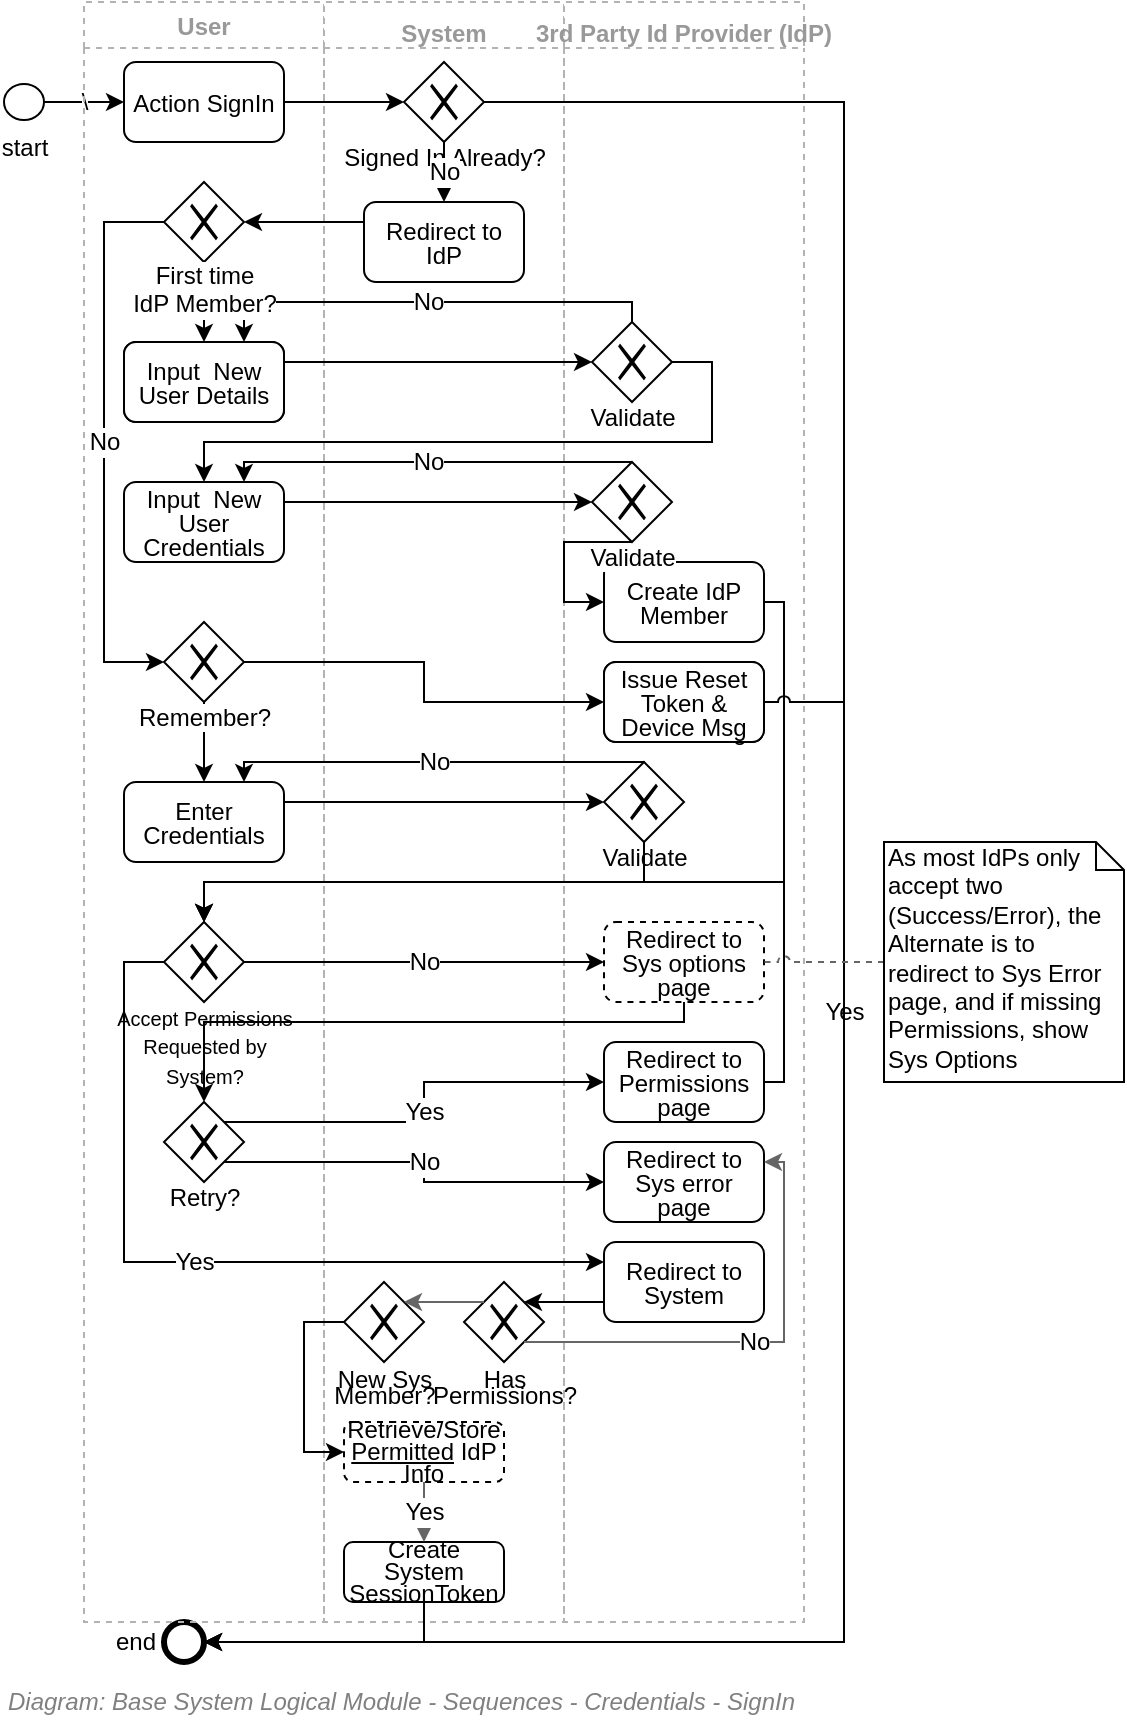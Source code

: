 <mxfile compressed="false" version="18.0.8" type="google">
  <diagram id="KdnCMIIGtqhUIMar-mkD" name="Sequence/System Logical Module/Credentials/SignIn">
    <mxGraphModel grid="1" page="1" gridSize="10" guides="1" tooltips="1" connect="1" arrows="1" fold="1" pageScale="1" pageWidth="827" pageHeight="1169" math="0" shadow="0">
      <root>
        <mxCell id="fir-WizANqRblT44jurp-0" />
        <mxCell id="fir-WizANqRblT44jurp-4" value="Diagram/BPMN" parent="fir-WizANqRblT44jurp-0" />
        <mxCell id="Oj6QqCunI4aw5Zhw3vnf-0" value="\" style="edgeStyle=orthogonalEdgeStyle;rounded=0;jumpStyle=arc;orthogonalLoop=1;jettySize=auto;html=1;entryX=0;entryY=0.5;entryDx=0;entryDy=0;fontSize=12;" edge="1" parent="fir-WizANqRblT44jurp-4" source="Oj6QqCunI4aw5Zhw3vnf-1" target="Oj6QqCunI4aw5Zhw3vnf-4">
          <mxGeometry relative="1" as="geometry">
            <Array as="points" />
          </mxGeometry>
        </mxCell>
        <mxCell id="Oj6QqCunI4aw5Zhw3vnf-1" value="start" style="shape=mxgraph.bpmn.shape;html=1;verticalLabelPosition=bottom;labelBackgroundColor=#ffffff;verticalAlign=top;align=center;perimeter=ellipsePerimeter;outlineConnect=0;outline=standard;symbol=general;fontSize=12;" vertex="1" parent="fir-WizANqRblT44jurp-4">
          <mxGeometry x="120" y="221" width="20" height="18" as="geometry" />
        </mxCell>
        <mxCell id="Oj6QqCunI4aw5Zhw3vnf-2" value="end" style="shape=mxgraph.bpmn.shape;html=1;verticalLabelPosition=middle;labelBackgroundColor=#ffffff;verticalAlign=middle;align=right;perimeter=ellipsePerimeter;outlineConnect=0;outline=end;symbol=general;fontSize=12;labelPosition=left;spacing=5;" vertex="1" parent="fir-WizANqRblT44jurp-4">
          <mxGeometry x="200" y="990" width="20" height="20" as="geometry" />
        </mxCell>
        <mxCell id="Oj6QqCunI4aw5Zhw3vnf-3" value="User" style="swimlane;fontSize=12;fontColor=#999999;strokeColor=#B3B3B3;dashed=1;expand=1;collapsible=0;" vertex="1" parent="fir-WizANqRblT44jurp-4">
          <mxGeometry x="160" y="180" width="120" height="810" as="geometry">
            <mxRectangle x="40" y="90" width="160" height="23" as="alternateBounds" />
          </mxGeometry>
        </mxCell>
        <mxCell id="Oj6QqCunI4aw5Zhw3vnf-4" value="&lt;p style=&quot;line-height: 100%; font-size: 12px;&quot;&gt;Action SignIn&lt;/p&gt;" style="shape=ext;rounded=1;html=1;whiteSpace=wrap;fontSize=12;" vertex="1" parent="Oj6QqCunI4aw5Zhw3vnf-3">
          <mxGeometry x="20" y="30" width="80" height="40" as="geometry" />
        </mxCell>
        <mxCell id="ivu_eYGlAMVPZVmaV1m3-8" value="Input&amp;nbsp; New User Details" style="shape=ext;rounded=1;html=1;whiteSpace=wrap;fontSize=12;" vertex="1" parent="Oj6QqCunI4aw5Zhw3vnf-3">
          <mxGeometry x="20" y="170" width="80" height="40" as="geometry" />
        </mxCell>
        <mxCell id="ivu_eYGlAMVPZVmaV1m3-15" value="&lt;p style=&quot;line-height: 100%; font-size: 12px;&quot;&gt;Input&amp;nbsp; New User Credentials&lt;/p&gt;" style="shape=ext;rounded=1;html=1;whiteSpace=wrap;fontSize=12;" vertex="1" parent="Oj6QqCunI4aw5Zhw3vnf-3">
          <mxGeometry x="20" y="240" width="80" height="40" as="geometry" />
        </mxCell>
        <mxCell id="ivu_eYGlAMVPZVmaV1m3-23" value="&lt;p style=&quot;line-height: 100%; font-size: 12px;&quot;&gt;Enter Credentials&lt;/p&gt;" style="shape=ext;rounded=1;html=1;whiteSpace=wrap;fontSize=12;" vertex="1" parent="Oj6QqCunI4aw5Zhw3vnf-3">
          <mxGeometry x="20" y="390" width="80" height="40" as="geometry" />
        </mxCell>
        <mxCell id="ivu_eYGlAMVPZVmaV1m3-13" value="&lt;font style=&quot;font-size: 10px&quot;&gt;Accept Permissions &lt;br&gt;Requested by&lt;br&gt;System?&lt;/font&gt;" style="shape=mxgraph.bpmn.shape;html=1;verticalLabelPosition=bottom;labelBackgroundColor=#ffffff;verticalAlign=top;align=center;perimeter=rhombusPerimeter;background=gateway;outlineConnect=0;outline=none;symbol=exclusiveGw;fontSize=12;spacing=-4;" vertex="1" parent="Oj6QqCunI4aw5Zhw3vnf-3">
          <mxGeometry x="40" y="460" width="40" height="40" as="geometry" />
        </mxCell>
        <mxCell id="ivu_eYGlAMVPZVmaV1m3-31" value="Retry?" style="shape=mxgraph.bpmn.shape;html=1;verticalLabelPosition=bottom;labelBackgroundColor=#ffffff;verticalAlign=top;align=center;perimeter=rhombusPerimeter;background=gateway;outlineConnect=0;outline=none;symbol=exclusiveGw;fontSize=12;spacing=-4;fillColor=#ffffff;" vertex="1" parent="Oj6QqCunI4aw5Zhw3vnf-3">
          <mxGeometry x="40" y="550" width="40" height="40" as="geometry" />
        </mxCell>
        <mxCell id="ivu_eYGlAMVPZVmaV1m3-9" style="edgeStyle=orthogonalEdgeStyle;rounded=0;orthogonalLoop=1;jettySize=auto;html=1;entryX=0.5;entryY=0;entryDx=0;entryDy=0;fontSize=12;" edge="1" parent="Oj6QqCunI4aw5Zhw3vnf-3" target="ivu_eYGlAMVPZVmaV1m3-8">
          <mxGeometry relative="1" as="geometry">
            <mxPoint x="60" y="150" as="sourcePoint" />
          </mxGeometry>
        </mxCell>
        <mxCell id="ivu_eYGlAMVPZVmaV1m3-54" style="edgeStyle=orthogonalEdgeStyle;rounded=0;orthogonalLoop=1;jettySize=auto;html=1;entryX=0.5;entryY=0;entryDx=0;entryDy=0;fontSize=12;" edge="1" parent="Oj6QqCunI4aw5Zhw3vnf-3" source="ivu_eYGlAMVPZVmaV1m3-51" target="ivu_eYGlAMVPZVmaV1m3-23">
          <mxGeometry relative="1" as="geometry" />
        </mxCell>
        <mxCell id="ivu_eYGlAMVPZVmaV1m3-51" value="Remember?" style="shape=mxgraph.bpmn.shape;html=1;verticalLabelPosition=bottom;labelBackgroundColor=#ffffff;verticalAlign=top;align=center;perimeter=rhombusPerimeter;background=gateway;outlineConnect=0;outline=none;symbol=exclusiveGw;fontSize=12;spacing=-4;" vertex="1" parent="Oj6QqCunI4aw5Zhw3vnf-3">
          <mxGeometry x="40" y="310" width="40" height="40" as="geometry" />
        </mxCell>
        <mxCell id="ivu_eYGlAMVPZVmaV1m3-86" value="&lt;p style=&quot;line-height: 100%; font-size: 12px;&quot;&gt;Input&amp;nbsp; New User Details&lt;/p&gt;" style="shape=ext;rounded=1;html=1;whiteSpace=wrap;fontSize=12;" vertex="1" parent="Oj6QqCunI4aw5Zhw3vnf-3">
          <mxGeometry x="20" y="170" width="80" height="40" as="geometry" />
        </mxCell>
        <mxCell id="Oj6QqCunI4aw5Zhw3vnf-7" value="System" style="swimlane;fontSize=12;fontColor=#999999;strokeColor=#B3B3B3;dashed=1;expand=1;collapsible=0;spacing=3;spacingTop=7;labelPosition=center;verticalLabelPosition=middle;align=center;verticalAlign=middle;" vertex="1" parent="fir-WizANqRblT44jurp-4">
          <mxGeometry x="280" y="180" width="120" height="810" as="geometry">
            <mxRectangle x="200" y="90" width="100" height="23" as="alternateBounds" />
          </mxGeometry>
        </mxCell>
        <mxCell id="Oj6QqCunI4aw5Zhw3vnf-6" value="Signed In Already?" style="shape=mxgraph.bpmn.shape;html=1;verticalLabelPosition=bottom;labelBackgroundColor=#ffffff;verticalAlign=top;align=center;perimeter=rhombusPerimeter;background=gateway;outlineConnect=0;outline=none;symbol=exclusiveGw;fontSize=12;spacing=-4;" vertex="1" parent="Oj6QqCunI4aw5Zhw3vnf-7">
          <mxGeometry x="40" y="30" width="40" height="40" as="geometry" />
        </mxCell>
        <mxCell id="ivu_eYGlAMVPZVmaV1m3-6" value="&lt;p style=&quot;line-height: 100%; font-size: 12px;&quot;&gt;Redirect to IdP&lt;/p&gt;" style="shape=ext;rounded=1;html=1;whiteSpace=wrap;fontSize=12;" vertex="1" parent="Oj6QqCunI4aw5Zhw3vnf-7">
          <mxGeometry x="20" y="100" width="80" height="40" as="geometry" />
        </mxCell>
        <mxCell id="ivu_eYGlAMVPZVmaV1m3-3" value="No" style="edgeStyle=orthogonalEdgeStyle;rounded=0;orthogonalLoop=1;jettySize=auto;html=1;entryX=0.5;entryY=0;entryDx=0;entryDy=0;exitX=0.5;exitY=1;exitDx=0;exitDy=0;fontSize=12;" edge="1" parent="Oj6QqCunI4aw5Zhw3vnf-7" source="Oj6QqCunI4aw5Zhw3vnf-6" target="ivu_eYGlAMVPZVmaV1m3-6">
          <mxGeometry relative="1" as="geometry">
            <Array as="points">
              <mxPoint x="60" y="90" />
              <mxPoint x="60" y="90" />
            </Array>
          </mxGeometry>
        </mxCell>
        <mxCell id="ivu_eYGlAMVPZVmaV1m3-65" value="&lt;p style=&quot;line-height: 70%; font-size: 12px;&quot;&gt;New Sys &lt;br style=&quot;font-size: 12px;&quot;&gt;Member?&lt;/p&gt;" style="shape=mxgraph.bpmn.shape;html=1;verticalLabelPosition=bottom;labelBackgroundColor=none;verticalAlign=top;align=center;perimeter=rhombusPerimeter;background=gateway;outlineConnect=0;outline=none;symbol=exclusiveGw;fontSize=12;spacing=-12;" vertex="1" parent="Oj6QqCunI4aw5Zhw3vnf-7">
          <mxGeometry x="10" y="640" width="40" height="40" as="geometry" />
        </mxCell>
        <mxCell id="ivu_eYGlAMVPZVmaV1m3-62" value="&lt;p style=&quot;line-height: 70%; font-size: 12px;&quot;&gt;Has&lt;br style=&quot;font-size: 12px;&quot;&gt;Permissions?&lt;/p&gt;" style="shape=mxgraph.bpmn.shape;html=1;verticalLabelPosition=bottom;labelBackgroundColor=none;verticalAlign=top;align=center;perimeter=rhombusPerimeter;background=gateway;outlineConnect=0;outline=none;symbol=exclusiveGw;fontSize=12;spacing=-12;labelPosition=center;" vertex="1" parent="Oj6QqCunI4aw5Zhw3vnf-7">
          <mxGeometry x="70" y="640" width="40" height="40" as="geometry" />
        </mxCell>
        <mxCell id="ivu_eYGlAMVPZVmaV1m3-68" style="edgeStyle=orthogonalEdgeStyle;rounded=0;jumpStyle=arc;orthogonalLoop=1;jettySize=auto;html=1;entryX=0.75;entryY=0.25;entryDx=0;entryDy=0;endArrow=classic;endFill=1;strokeColor=#666666;exitX=0.25;exitY=0.25;exitDx=0;exitDy=0;exitPerimeter=0;entryPerimeter=0;fontSize=12;" edge="1" parent="Oj6QqCunI4aw5Zhw3vnf-7" source="ivu_eYGlAMVPZVmaV1m3-62" target="ivu_eYGlAMVPZVmaV1m3-65">
          <mxGeometry relative="1" as="geometry">
            <Array as="points" />
          </mxGeometry>
        </mxCell>
        <mxCell id="ivu_eYGlAMVPZVmaV1m3-44" value="&lt;p style=&quot;line-height: 90%; font-size: 12px;&quot;&gt;Retrieve/Store &lt;u style=&quot;font-size: 12px;&quot;&gt;Permitted&lt;/u&gt; IdP Info&lt;/p&gt;" style="shape=ext;rounded=1;html=1;whiteSpace=wrap;fontSize=12;dashed=1;" vertex="1" parent="Oj6QqCunI4aw5Zhw3vnf-7">
          <mxGeometry x="10" y="710" width="80" height="30" as="geometry" />
        </mxCell>
        <mxCell id="ivu_eYGlAMVPZVmaV1m3-48" style="edgeStyle=orthogonalEdgeStyle;rounded=0;orthogonalLoop=1;jettySize=auto;html=1;exitX=0;exitY=0.5;exitDx=0;exitDy=0;entryX=0;entryY=0.5;entryDx=0;entryDy=0;fontSize=12;" edge="1" parent="Oj6QqCunI4aw5Zhw3vnf-7" source="ivu_eYGlAMVPZVmaV1m3-65" target="ivu_eYGlAMVPZVmaV1m3-44">
          <mxGeometry relative="1" as="geometry">
            <mxPoint x="60" y="700" as="targetPoint" />
            <Array as="points">
              <mxPoint x="-10" y="660" />
              <mxPoint x="-10" y="725" />
            </Array>
          </mxGeometry>
        </mxCell>
        <mxCell id="ivu_eYGlAMVPZVmaV1m3-45" value="&lt;p style=&quot;line-height: 90%; font-size: 12px;&quot;&gt;&lt;font style=&quot;font-size: 12px;&quot;&gt;Create System SessionToken&lt;/font&gt;&lt;/p&gt;" style="shape=ext;rounded=1;html=1;whiteSpace=wrap;fontSize=12;" vertex="1" parent="Oj6QqCunI4aw5Zhw3vnf-7">
          <mxGeometry x="10" y="770" width="80" height="30" as="geometry" />
        </mxCell>
        <mxCell id="ivu_eYGlAMVPZVmaV1m3-63" value="Yes" style="edgeStyle=orthogonalEdgeStyle;rounded=0;jumpStyle=arc;orthogonalLoop=1;jettySize=auto;html=1;entryX=0.5;entryY=0;entryDx=0;entryDy=0;endArrow=classic;endFill=1;strokeColor=#666666;exitX=0.5;exitY=1;exitDx=0;exitDy=0;fontSize=12;" edge="1" parent="Oj6QqCunI4aw5Zhw3vnf-7" source="ivu_eYGlAMVPZVmaV1m3-44" target="ivu_eYGlAMVPZVmaV1m3-45">
          <mxGeometry relative="1" as="geometry">
            <Array as="points">
              <mxPoint x="50" y="760" />
              <mxPoint x="50" y="760" />
            </Array>
          </mxGeometry>
        </mxCell>
        <mxCell id="Oj6QqCunI4aw5Zhw3vnf-8" value="3rd Party Id Provider (IdP)" style="swimlane;fontSize=12;fontColor=#999999;strokeColor=#B3B3B3;expand=1;collapsible=0;dashed=1;verticalAlign=middle;spacing=3;spacingTop=7;" vertex="1" parent="fir-WizANqRblT44jurp-4">
          <mxGeometry x="400" y="180" width="120" height="810" as="geometry">
            <mxRectangle x="300" y="90" width="120" height="23" as="alternateBounds" />
          </mxGeometry>
        </mxCell>
        <mxCell id="ivu_eYGlAMVPZVmaV1m3-11" value="&lt;p style=&quot;line-height: 100%; font-size: 12px;&quot;&gt;Create IdP Member&lt;/p&gt;" style="shape=ext;rounded=1;html=1;whiteSpace=wrap;fontSize=12;" vertex="1" parent="Oj6QqCunI4aw5Zhw3vnf-8">
          <mxGeometry x="20" y="280" width="80" height="40" as="geometry" />
        </mxCell>
        <mxCell id="ivu_eYGlAMVPZVmaV1m3-39" value="&lt;p style=&quot;line-height: 100%; font-size: 12px;&quot;&gt;Redirect to System&lt;/p&gt;" style="shape=ext;rounded=1;html=1;whiteSpace=wrap;fontSize=12;" vertex="1" parent="Oj6QqCunI4aw5Zhw3vnf-8">
          <mxGeometry x="20" y="620" width="80" height="40" as="geometry" />
        </mxCell>
        <mxCell id="ivu_eYGlAMVPZVmaV1m3-34" value="&lt;p style=&quot;line-height: 100%; font-size: 12px;&quot;&gt;Redirect to&lt;br style=&quot;font-size: 12px;&quot;&gt;Sys error page&lt;/p&gt;" style="shape=ext;rounded=1;html=1;whiteSpace=wrap;fontSize=12;" vertex="1" parent="Oj6QqCunI4aw5Zhw3vnf-8">
          <mxGeometry x="20" y="570" width="80" height="40" as="geometry" />
        </mxCell>
        <mxCell id="ivu_eYGlAMVPZVmaV1m3-37" value="&lt;p style=&quot;line-height: 100%; font-size: 12px;&quot;&gt;Redirect to Permissions page&lt;/p&gt;" style="shape=ext;rounded=1;html=1;whiteSpace=wrap;fontSize=12;" vertex="1" parent="Oj6QqCunI4aw5Zhw3vnf-8">
          <mxGeometry x="20" y="520" width="80" height="40" as="geometry" />
        </mxCell>
        <mxCell id="ivu_eYGlAMVPZVmaV1m3-30" value="&lt;p style=&quot;line-height: 100%; font-size: 12px;&quot;&gt;Redirect to&lt;br style=&quot;font-size: 12px;&quot;&gt;Sys options page&lt;/p&gt;" style="shape=ext;rounded=1;html=1;whiteSpace=wrap;fontSize=12;dashed=1;" vertex="1" parent="Oj6QqCunI4aw5Zhw3vnf-8">
          <mxGeometry x="20" y="460" width="80" height="40" as="geometry" />
        </mxCell>
        <mxCell id="ivu_eYGlAMVPZVmaV1m3-24" value="Validate" style="shape=mxgraph.bpmn.shape;html=1;verticalLabelPosition=bottom;labelBackgroundColor=#ffffff;verticalAlign=top;align=center;perimeter=rhombusPerimeter;background=gateway;outlineConnect=0;outline=none;symbol=exclusiveGw;fontSize=12;spacing=-4;" vertex="1" parent="Oj6QqCunI4aw5Zhw3vnf-8">
          <mxGeometry x="20" y="380" width="40" height="40" as="geometry" />
        </mxCell>
        <mxCell id="ivu_eYGlAMVPZVmaV1m3-56" value="Issue Reset Token &amp;amp; Device Msg" style="shape=ext;rounded=1;html=1;whiteSpace=wrap;fontSize=12;" vertex="1" parent="Oj6QqCunI4aw5Zhw3vnf-8">
          <mxGeometry x="20" y="330" width="80" height="40" as="geometry" />
        </mxCell>
        <mxCell id="ivu_eYGlAMVPZVmaV1m3-85" value="&lt;p style=&quot;line-height: 100%; font-size: 12px;&quot;&gt;Issue Reset Token &amp;amp; Device Msg&lt;/p&gt;" style="shape=ext;rounded=1;html=1;whiteSpace=wrap;fontSize=12;" vertex="1" parent="Oj6QqCunI4aw5Zhw3vnf-8">
          <mxGeometry x="20" y="330" width="80" height="40" as="geometry" />
        </mxCell>
        <mxCell id="ivu_eYGlAMVPZVmaV1m3-20" value="Validate" style="shape=mxgraph.bpmn.shape;html=1;verticalLabelPosition=bottom;labelBackgroundColor=#ffffff;verticalAlign=top;align=center;perimeter=rhombusPerimeter;background=gateway;outlineConnect=0;outline=none;symbol=exclusiveGw;fontSize=12;spacing=-4;" vertex="1" parent="Oj6QqCunI4aw5Zhw3vnf-8">
          <mxGeometry x="14" y="230" width="40" height="40" as="geometry" />
        </mxCell>
        <mxCell id="ivu_eYGlAMVPZVmaV1m3-12" style="edgeStyle=orthogonalEdgeStyle;rounded=0;orthogonalLoop=1;jettySize=auto;html=1;entryX=0;entryY=0.5;entryDx=0;entryDy=0;exitX=0.5;exitY=1;exitDx=0;exitDy=0;fontSize=12;" edge="1" parent="Oj6QqCunI4aw5Zhw3vnf-8" source="ivu_eYGlAMVPZVmaV1m3-20" target="ivu_eYGlAMVPZVmaV1m3-11">
          <mxGeometry relative="1" as="geometry">
            <mxPoint x="-180" y="280" as="sourcePoint" />
            <mxPoint x="20" y="320" as="targetPoint" />
            <Array as="points">
              <mxPoint y="270" />
              <mxPoint y="300" />
            </Array>
          </mxGeometry>
        </mxCell>
        <mxCell id="ivu_eYGlAMVPZVmaV1m3-4" style="edgeStyle=orthogonalEdgeStyle;rounded=0;orthogonalLoop=1;jettySize=auto;html=1;entryX=0;entryY=0.5;entryDx=0;entryDy=0;fontSize=12;" edge="1" parent="fir-WizANqRblT44jurp-4" source="Oj6QqCunI4aw5Zhw3vnf-4" target="Oj6QqCunI4aw5Zhw3vnf-6">
          <mxGeometry relative="1" as="geometry" />
        </mxCell>
        <mxCell id="ivu_eYGlAMVPZVmaV1m3-7" style="edgeStyle=orthogonalEdgeStyle;rounded=0;orthogonalLoop=1;jettySize=auto;html=1;exitX=0;exitY=0.25;exitDx=0;exitDy=0;fontSize=12;" edge="1" parent="fir-WizANqRblT44jurp-4" source="ivu_eYGlAMVPZVmaV1m3-1">
          <mxGeometry relative="1" as="geometry">
            <mxPoint x="220" y="300" as="targetPoint" />
            <mxPoint x="300" y="280" as="sourcePoint" />
            <Array as="points">
              <mxPoint x="220" y="290" />
            </Array>
          </mxGeometry>
        </mxCell>
        <mxCell id="ivu_eYGlAMVPZVmaV1m3-14" style="edgeStyle=orthogonalEdgeStyle;rounded=0;orthogonalLoop=1;jettySize=auto;html=1;entryX=0.5;entryY=0;entryDx=0;entryDy=0;exitX=1;exitY=0.5;exitDx=0;exitDy=0;entryPerimeter=0;fontSize=12;" edge="1" parent="fir-WizANqRblT44jurp-4" source="ivu_eYGlAMVPZVmaV1m3-11" target="ivu_eYGlAMVPZVmaV1m3-13">
          <mxGeometry relative="1" as="geometry">
            <mxPoint x="480" y="500" as="sourcePoint" />
            <Array as="points">
              <mxPoint x="510" y="480" />
              <mxPoint x="510" y="620" />
              <mxPoint x="220" y="620" />
            </Array>
          </mxGeometry>
        </mxCell>
        <mxCell id="ivu_eYGlAMVPZVmaV1m3-19" value="No" style="edgeStyle=orthogonalEdgeStyle;rounded=0;orthogonalLoop=1;jettySize=auto;html=1;entryX=0.75;entryY=0;entryDx=0;entryDy=0;exitX=0.5;exitY=0;exitDx=0;exitDy=0;fontSize=12;" edge="1" parent="fir-WizANqRblT44jurp-4" source="ivu_eYGlAMVPZVmaV1m3-17" target="ivu_eYGlAMVPZVmaV1m3-8">
          <mxGeometry relative="1" as="geometry">
            <Array as="points">
              <mxPoint x="434" y="330" />
              <mxPoint x="240" y="330" />
            </Array>
          </mxGeometry>
        </mxCell>
        <mxCell id="ivu_eYGlAMVPZVmaV1m3-17" value="Validate" style="shape=mxgraph.bpmn.shape;html=1;verticalLabelPosition=bottom;labelBackgroundColor=#ffffff;verticalAlign=top;align=center;perimeter=rhombusPerimeter;background=gateway;outlineConnect=0;outline=none;symbol=exclusiveGw;fontSize=12;spacing=-4;" vertex="1" parent="fir-WizANqRblT44jurp-4">
          <mxGeometry x="414" y="340" width="40" height="40" as="geometry" />
        </mxCell>
        <mxCell id="ivu_eYGlAMVPZVmaV1m3-18" style="edgeStyle=orthogonalEdgeStyle;rounded=0;orthogonalLoop=1;jettySize=auto;html=1;exitX=1;exitY=0.25;exitDx=0;exitDy=0;entryX=0;entryY=0.5;entryDx=0;entryDy=0;fontSize=12;" edge="1" parent="fir-WizANqRblT44jurp-4" source="ivu_eYGlAMVPZVmaV1m3-8" target="ivu_eYGlAMVPZVmaV1m3-17">
          <mxGeometry relative="1" as="geometry">
            <Array as="points">
              <mxPoint x="350" y="360" />
              <mxPoint x="350" y="360" />
            </Array>
          </mxGeometry>
        </mxCell>
        <mxCell id="ivu_eYGlAMVPZVmaV1m3-22" value="No" style="edgeStyle=orthogonalEdgeStyle;rounded=0;orthogonalLoop=1;jettySize=auto;html=1;entryX=0.75;entryY=0;entryDx=0;entryDy=0;exitX=0.5;exitY=0;exitDx=0;exitDy=0;fontSize=12;" edge="1" parent="fir-WizANqRblT44jurp-4" source="ivu_eYGlAMVPZVmaV1m3-20" target="ivu_eYGlAMVPZVmaV1m3-15">
          <mxGeometry relative="1" as="geometry">
            <Array as="points">
              <mxPoint x="240" y="410" />
            </Array>
          </mxGeometry>
        </mxCell>
        <mxCell id="ivu_eYGlAMVPZVmaV1m3-21" style="edgeStyle=orthogonalEdgeStyle;rounded=0;orthogonalLoop=1;jettySize=auto;html=1;exitX=1;exitY=0.25;exitDx=0;exitDy=0;fontSize=12;" edge="1" parent="fir-WizANqRblT44jurp-4" source="ivu_eYGlAMVPZVmaV1m3-15" target="ivu_eYGlAMVPZVmaV1m3-20">
          <mxGeometry relative="1" as="geometry" />
        </mxCell>
        <mxCell id="ivu_eYGlAMVPZVmaV1m3-25" value="No" style="edgeStyle=orthogonalEdgeStyle;rounded=0;orthogonalLoop=1;jettySize=auto;html=1;entryX=0.75;entryY=0;entryDx=0;entryDy=0;exitX=0.5;exitY=0;exitDx=0;exitDy=0;fontSize=12;" edge="1" parent="fir-WizANqRblT44jurp-4" source="ivu_eYGlAMVPZVmaV1m3-24" target="ivu_eYGlAMVPZVmaV1m3-23">
          <mxGeometry relative="1" as="geometry">
            <Array as="points">
              <mxPoint x="240" y="560" />
            </Array>
          </mxGeometry>
        </mxCell>
        <mxCell id="ivu_eYGlAMVPZVmaV1m3-26" style="edgeStyle=orthogonalEdgeStyle;rounded=0;orthogonalLoop=1;jettySize=auto;html=1;exitX=1;exitY=0.25;exitDx=0;exitDy=0;entryX=0;entryY=0.5;entryDx=0;entryDy=0;fontSize=12;" edge="1" parent="fir-WizANqRblT44jurp-4" source="ivu_eYGlAMVPZVmaV1m3-23" target="ivu_eYGlAMVPZVmaV1m3-24">
          <mxGeometry relative="1" as="geometry" />
        </mxCell>
        <mxCell id="ivu_eYGlAMVPZVmaV1m3-29" value="No" style="edgeStyle=orthogonalEdgeStyle;rounded=0;orthogonalLoop=1;jettySize=auto;html=1;exitX=1;exitY=0.5;exitDx=0;exitDy=0;entryX=0;entryY=0.5;entryDx=0;entryDy=0;fontSize=12;" edge="1" parent="fir-WizANqRblT44jurp-4" source="ivu_eYGlAMVPZVmaV1m3-13" target="ivu_eYGlAMVPZVmaV1m3-30">
          <mxGeometry relative="1" as="geometry">
            <mxPoint x="480" y="700" as="targetPoint" />
            <Array as="points">
              <mxPoint x="420" y="660" />
            </Array>
          </mxGeometry>
        </mxCell>
        <mxCell id="ivu_eYGlAMVPZVmaV1m3-33" style="edgeStyle=orthogonalEdgeStyle;rounded=0;orthogonalLoop=1;jettySize=auto;html=1;entryX=0.5;entryY=0;entryDx=0;entryDy=0;exitX=0.5;exitY=1;exitDx=0;exitDy=0;fontSize=12;" edge="1" parent="fir-WizANqRblT44jurp-4" source="ivu_eYGlAMVPZVmaV1m3-30" target="ivu_eYGlAMVPZVmaV1m3-31">
          <mxGeometry relative="1" as="geometry">
            <Array as="points">
              <mxPoint x="460" y="690" />
              <mxPoint x="220" y="690" />
            </Array>
          </mxGeometry>
        </mxCell>
        <mxCell id="ivu_eYGlAMVPZVmaV1m3-35" value="No" style="edgeStyle=orthogonalEdgeStyle;rounded=0;orthogonalLoop=1;jettySize=auto;html=1;entryX=0;entryY=0.5;entryDx=0;entryDy=0;exitX=0.75;exitY=0.75;exitDx=0;exitDy=0;exitPerimeter=0;fontSize=12;" edge="1" parent="fir-WizANqRblT44jurp-4" source="ivu_eYGlAMVPZVmaV1m3-31" target="ivu_eYGlAMVPZVmaV1m3-34">
          <mxGeometry relative="1" as="geometry">
            <mxPoint x="220" y="770" as="sourcePoint" />
            <Array as="points">
              <mxPoint x="330" y="760" />
              <mxPoint x="330" y="770" />
            </Array>
          </mxGeometry>
        </mxCell>
        <mxCell id="ivu_eYGlAMVPZVmaV1m3-38" style="edgeStyle=orthogonalEdgeStyle;rounded=0;orthogonalLoop=1;jettySize=auto;html=1;entryX=0.5;entryY=0;entryDx=0;entryDy=0;exitX=1;exitY=0.5;exitDx=0;exitDy=0;fontSize=12;" edge="1" parent="fir-WizANqRblT44jurp-4" source="ivu_eYGlAMVPZVmaV1m3-37" target="ivu_eYGlAMVPZVmaV1m3-13">
          <mxGeometry relative="1" as="geometry">
            <Array as="points">
              <mxPoint x="510" y="720" />
              <mxPoint x="510" y="620" />
              <mxPoint x="220" y="620" />
            </Array>
          </mxGeometry>
        </mxCell>
        <mxCell id="ivu_eYGlAMVPZVmaV1m3-36" value="Yes" style="edgeStyle=orthogonalEdgeStyle;rounded=0;orthogonalLoop=1;jettySize=auto;html=1;entryX=0;entryY=0.5;entryDx=0;entryDy=0;exitX=0.75;exitY=0.25;exitDx=0;exitDy=0;exitPerimeter=0;fontSize=12;" edge="1" parent="fir-WizANqRblT44jurp-4" source="ivu_eYGlAMVPZVmaV1m3-31" target="ivu_eYGlAMVPZVmaV1m3-37">
          <mxGeometry relative="1" as="geometry">
            <mxPoint x="240" y="730" as="sourcePoint" />
            <Array as="points" />
          </mxGeometry>
        </mxCell>
        <mxCell id="ivu_eYGlAMVPZVmaV1m3-42" value="Yes" style="edgeStyle=orthogonalEdgeStyle;rounded=0;orthogonalLoop=1;jettySize=auto;html=1;entryX=0;entryY=0.25;entryDx=0;entryDy=0;fontSize=12;" edge="1" parent="fir-WizANqRblT44jurp-4" source="ivu_eYGlAMVPZVmaV1m3-13" target="ivu_eYGlAMVPZVmaV1m3-39">
          <mxGeometry relative="1" as="geometry">
            <mxPoint x="100" y="670" as="targetPoint" />
            <Array as="points">
              <mxPoint x="180" y="660" />
              <mxPoint x="180" y="810" />
            </Array>
          </mxGeometry>
        </mxCell>
        <mxCell id="ivu_eYGlAMVPZVmaV1m3-5" value="Yes" style="edgeStyle=orthogonalEdgeStyle;rounded=0;orthogonalLoop=1;jettySize=auto;html=1;exitX=1;exitY=0.5;exitDx=0;exitDy=0;fontSize=12;" edge="1" parent="fir-WizANqRblT44jurp-4" source="Oj6QqCunI4aw5Zhw3vnf-6" target="Oj6QqCunI4aw5Zhw3vnf-2">
          <mxGeometry relative="1" as="geometry">
            <Array as="points">
              <mxPoint x="540" y="230" />
              <mxPoint x="540" y="1000" />
            </Array>
          </mxGeometry>
        </mxCell>
        <mxCell id="ivu_eYGlAMVPZVmaV1m3-49" style="edgeStyle=orthogonalEdgeStyle;rounded=0;orthogonalLoop=1;jettySize=auto;html=1;exitX=0.5;exitY=1;exitDx=0;exitDy=0;fontSize=12;" edge="1" parent="fir-WizANqRblT44jurp-4" source="ivu_eYGlAMVPZVmaV1m3-45">
          <mxGeometry relative="1" as="geometry">
            <mxPoint x="340" y="980" as="sourcePoint" />
            <mxPoint x="220" y="1000" as="targetPoint" />
            <Array as="points">
              <mxPoint x="330" y="1000" />
            </Array>
          </mxGeometry>
        </mxCell>
        <mxCell id="ivu_eYGlAMVPZVmaV1m3-1" value="First time &lt;br style=&quot;font-size: 12px;&quot;&gt;IdP Member?" style="shape=mxgraph.bpmn.shape;html=1;verticalLabelPosition=bottom;labelBackgroundColor=#ffffff;verticalAlign=top;align=center;perimeter=rhombusPerimeter;background=gateway;outlineConnect=0;outline=none;symbol=exclusiveGw;fontSize=12;spacing=-5;" vertex="1" parent="fir-WizANqRblT44jurp-4">
          <mxGeometry x="200" y="270" width="40" height="40" as="geometry" />
        </mxCell>
        <mxCell id="ivu_eYGlAMVPZVmaV1m3-27" value="No" style="edgeStyle=orthogonalEdgeStyle;rounded=0;orthogonalLoop=1;jettySize=auto;html=1;entryX=0;entryY=0.5;entryDx=0;entryDy=0;exitX=0;exitY=0.5;exitDx=0;exitDy=0;fontSize=12;" edge="1" parent="fir-WizANqRblT44jurp-4" source="ivu_eYGlAMVPZVmaV1m3-1" target="ivu_eYGlAMVPZVmaV1m3-51">
          <mxGeometry relative="1" as="geometry">
            <Array as="points">
              <mxPoint x="170" y="290" />
              <mxPoint x="170" y="510" />
            </Array>
          </mxGeometry>
        </mxCell>
        <mxCell id="ivu_eYGlAMVPZVmaV1m3-50" style="edgeStyle=orthogonalEdgeStyle;rounded=0;orthogonalLoop=1;jettySize=auto;html=1;exitX=0;exitY=0.25;exitDx=0;exitDy=0;fontSize=12;" edge="1" parent="fir-WizANqRblT44jurp-4" source="ivu_eYGlAMVPZVmaV1m3-6" target="ivu_eYGlAMVPZVmaV1m3-1">
          <mxGeometry relative="1" as="geometry">
            <mxPoint x="220" y="300" as="targetPoint" />
            <mxPoint x="300" y="290" as="sourcePoint" />
            <Array as="points" />
          </mxGeometry>
        </mxCell>
        <mxCell id="ivu_eYGlAMVPZVmaV1m3-55" style="edgeStyle=orthogonalEdgeStyle;rounded=0;orthogonalLoop=1;jettySize=auto;html=1;entryX=0;entryY=0.5;entryDx=0;entryDy=0;fontSize=12;" edge="1" parent="fir-WizANqRblT44jurp-4" source="ivu_eYGlAMVPZVmaV1m3-51" target="ivu_eYGlAMVPZVmaV1m3-56">
          <mxGeometry relative="1" as="geometry">
            <mxPoint x="420" y="510" as="targetPoint" />
          </mxGeometry>
        </mxCell>
        <mxCell id="ivu_eYGlAMVPZVmaV1m3-57" style="edgeStyle=orthogonalEdgeStyle;rounded=0;orthogonalLoop=1;jettySize=auto;html=1;entryX=1;entryY=0.5;entryDx=0;entryDy=0;jumpStyle=arc;fontSize=12;" edge="1" parent="fir-WizANqRblT44jurp-4" source="ivu_eYGlAMVPZVmaV1m3-56" target="Oj6QqCunI4aw5Zhw3vnf-2">
          <mxGeometry relative="1" as="geometry">
            <Array as="points">
              <mxPoint x="540" y="530" />
              <mxPoint x="540" y="1000" />
              <mxPoint x="220" y="1000" />
            </Array>
          </mxGeometry>
        </mxCell>
        <mxCell id="ivu_eYGlAMVPZVmaV1m3-61" style="edgeStyle=orthogonalEdgeStyle;rounded=0;jumpStyle=arc;orthogonalLoop=1;jettySize=auto;html=1;entryX=1;entryY=0.5;entryDx=0;entryDy=0;endArrow=none;endFill=0;strokeColor=#666666;dashed=1;fontSize=12;" edge="1" parent="fir-WizANqRblT44jurp-4" source="ivu_eYGlAMVPZVmaV1m3-60" target="ivu_eYGlAMVPZVmaV1m3-30">
          <mxGeometry relative="1" as="geometry" />
        </mxCell>
        <mxCell id="ivu_eYGlAMVPZVmaV1m3-60" value="As most IdPs only accept two (Success/Error), the Alternate is to redirect to Sys Error page, and if missing Permissions, show Sys Options" style="shape=note;whiteSpace=wrap;html=1;size=14;verticalAlign=top;align=left;spacingTop=-6;fontSize=12;spacing=2;spacingRight=10;" vertex="1" parent="fir-WizANqRblT44jurp-4">
          <mxGeometry x="560" y="600" width="120" height="120" as="geometry" />
        </mxCell>
        <mxCell id="ivu_eYGlAMVPZVmaV1m3-64" value="No" style="edgeStyle=orthogonalEdgeStyle;rounded=0;jumpStyle=arc;orthogonalLoop=1;jettySize=auto;html=1;endArrow=classic;endFill=1;strokeColor=#666666;exitX=0.75;exitY=0.75;exitDx=0;exitDy=0;exitPerimeter=0;fontSize=12;" edge="1" parent="fir-WizANqRblT44jurp-4" source="ivu_eYGlAMVPZVmaV1m3-62">
          <mxGeometry relative="1" as="geometry">
            <mxPoint x="500" y="760" as="targetPoint" />
            <Array as="points">
              <mxPoint x="510" y="850" />
              <mxPoint x="510" y="760" />
            </Array>
          </mxGeometry>
        </mxCell>
        <mxCell id="ivu_eYGlAMVPZVmaV1m3-43" style="edgeStyle=orthogonalEdgeStyle;rounded=0;orthogonalLoop=1;jettySize=auto;html=1;entryX=0.75;entryY=0.25;entryDx=0;entryDy=0;exitX=0;exitY=0.75;exitDx=0;exitDy=0;entryPerimeter=0;fontSize=12;" edge="1" parent="fir-WizANqRblT44jurp-4" source="ivu_eYGlAMVPZVmaV1m3-39" target="ivu_eYGlAMVPZVmaV1m3-62">
          <mxGeometry relative="1" as="geometry">
            <mxPoint x="230" y="880" as="targetPoint" />
            <Array as="points">
              <mxPoint x="380" y="830" />
            </Array>
          </mxGeometry>
        </mxCell>
        <mxCell id="ivu_eYGlAMVPZVmaV1m3-16" style="edgeStyle=orthogonalEdgeStyle;rounded=0;orthogonalLoop=1;jettySize=auto;html=1;fontSize=12;exitX=1;exitY=0.5;exitDx=0;exitDy=0;" edge="1" parent="fir-WizANqRblT44jurp-4" source="ivu_eYGlAMVPZVmaV1m3-17" target="ivu_eYGlAMVPZVmaV1m3-15">
          <mxGeometry relative="1" as="geometry" />
        </mxCell>
        <mxCell id="ivu_eYGlAMVPZVmaV1m3-28" style="edgeStyle=orthogonalEdgeStyle;rounded=0;orthogonalLoop=1;jettySize=auto;html=1;exitX=0.5;exitY=1;exitDx=0;exitDy=0;fontSize=12;" edge="1" parent="fir-WizANqRblT44jurp-4" source="ivu_eYGlAMVPZVmaV1m3-24" target="ivu_eYGlAMVPZVmaV1m3-13">
          <mxGeometry relative="1" as="geometry">
            <Array as="points">
              <mxPoint x="440" y="620" />
              <mxPoint x="220" y="620" />
            </Array>
          </mxGeometry>
        </mxCell>
        <mxCell id="ByP7jdEEXIhr7Hw9_hIr-0" value="Title/Diagram" parent="fir-WizANqRblT44jurp-0" />
        <mxCell id="ByP7jdEEXIhr7Hw9_hIr-1" value="&lt;font style=&quot;font-size: 12px ; font-weight: normal&quot;&gt;&lt;i&gt;Diagram: Base System Logical Module - Sequences - Credentials - SignIn&lt;/i&gt;&lt;/font&gt;" style="text;strokeColor=none;fillColor=none;html=1;fontSize=12;fontStyle=1;verticalAlign=middle;align=left;shadow=0;glass=0;comic=0;opacity=30;fontColor=#808080;" vertex="1" parent="ByP7jdEEXIhr7Hw9_hIr-0">
          <mxGeometry x="120" y="1020" width="520" height="20" as="geometry" />
        </mxCell>
        <mxCell id="fir-WizANqRblT44jurp-2" value="About" parent="fir-WizANqRblT44jurp-0" />
      </root>
    </mxGraphModel>
  </diagram>
</mxfile>
